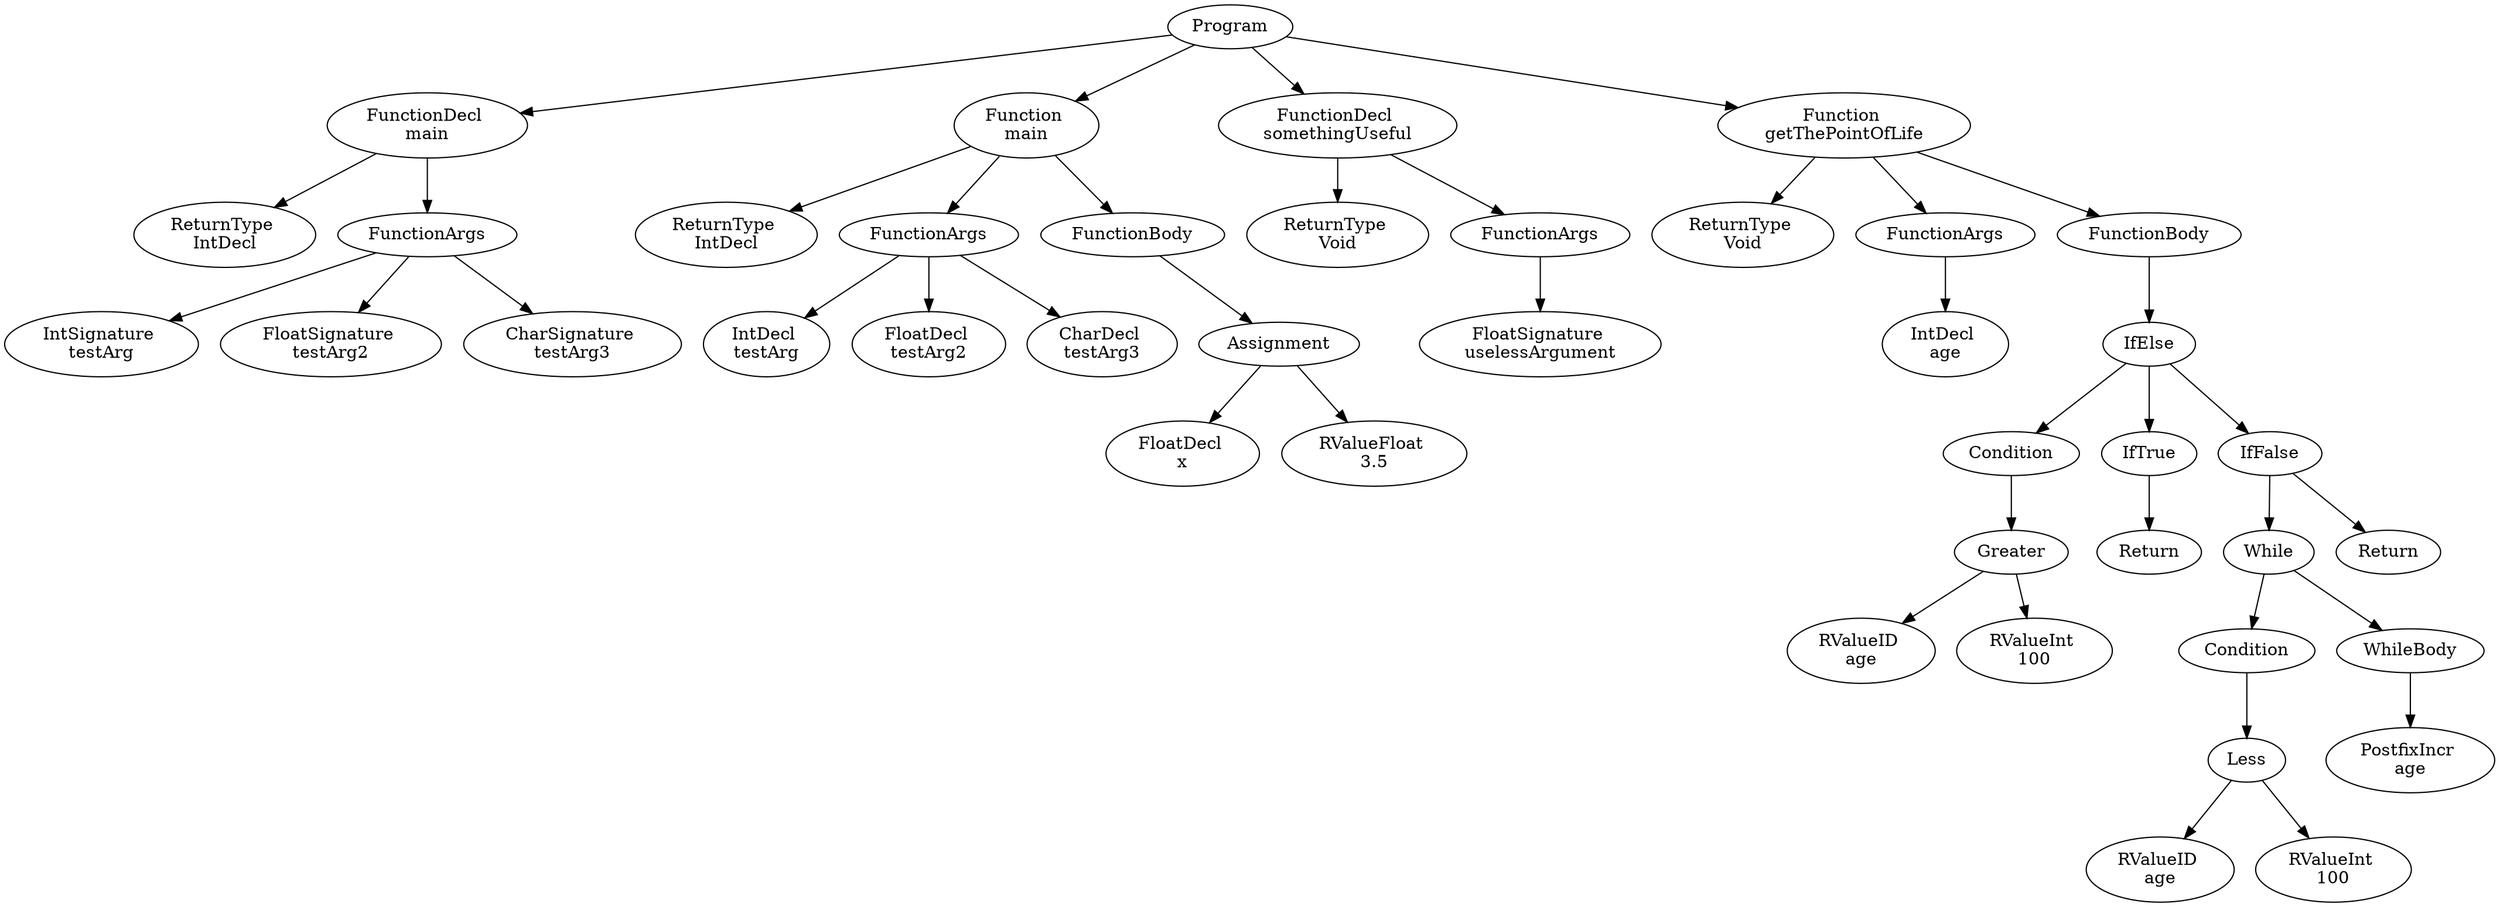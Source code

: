 digraph AST {
4 [label="Program"];
5 [label="FunctionDecl \nmain"];
6 [label="ReturnType \nIntDecl"];
7 [label="FunctionArgs"];
8 [label="IntSignature \ntestArg"];
9 [label="FloatSignature \ntestArg2"];
10 [label="CharSignature \ntestArg3"];
7 -> 8;
7 -> 9;
7 -> 10;
5 -> 6;
5 -> 7;
11 [label="Function \nmain"];
12 [label="ReturnType \nIntDecl"];
13 [label="FunctionArgs"];
14 [label="IntDecl \ntestArg"];
15 [label="FloatDecl \ntestArg2"];
16 [label="CharDecl \ntestArg3"];
13 -> 14;
13 -> 15;
13 -> 16;
17 [label="FunctionBody"];
18 [label="Assignment"];
19 [label="FloatDecl \nx"];
20 [label="RValueFloat \n3.5"];
18 -> 19;
18 -> 20;
17 -> 18;
11 -> 12;
11 -> 13;
11 -> 17;
21 [label="FunctionDecl \nsomethingUseful"];
22 [label="ReturnType \nVoid"];
23 [label="FunctionArgs"];
24 [label="FloatSignature \nuselessArgument"];
23 -> 24;
21 -> 22;
21 -> 23;
25 [label="Function \ngetThePointOfLife"];
26 [label="ReturnType \nVoid"];
27 [label="FunctionArgs"];
28 [label="IntDecl \nage"];
27 -> 28;
29 [label="FunctionBody"];
30 [label="IfElse"];
31 [label="Condition"];
32 [label="Greater"];
33 [label="RValueID \nage"];
34 [label="RValueInt \n100"];
32 -> 33;
32 -> 34;
31 -> 32;
35 [label="IfTrue"];
36 [label="Return"];
35 -> 36;
37 [label="IfFalse"];
38 [label="While"];
39 [label="Condition"];
40 [label="Less"];
41 [label="RValueID \nage"];
42 [label="RValueInt \n100"];
40 -> 41;
40 -> 42;
39 -> 40;
43 [label="WhileBody"];
44 [label="PostfixIncr \nage"];
43 -> 44;
38 -> 39;
38 -> 43;
45 [label="Return"];
37 -> 38;
37 -> 45;
30 -> 31;
30 -> 35;
30 -> 37;
29 -> 30;
25 -> 26;
25 -> 27;
25 -> 29;
4 -> 5;
4 -> 11;
4 -> 21;
4 -> 25;
}